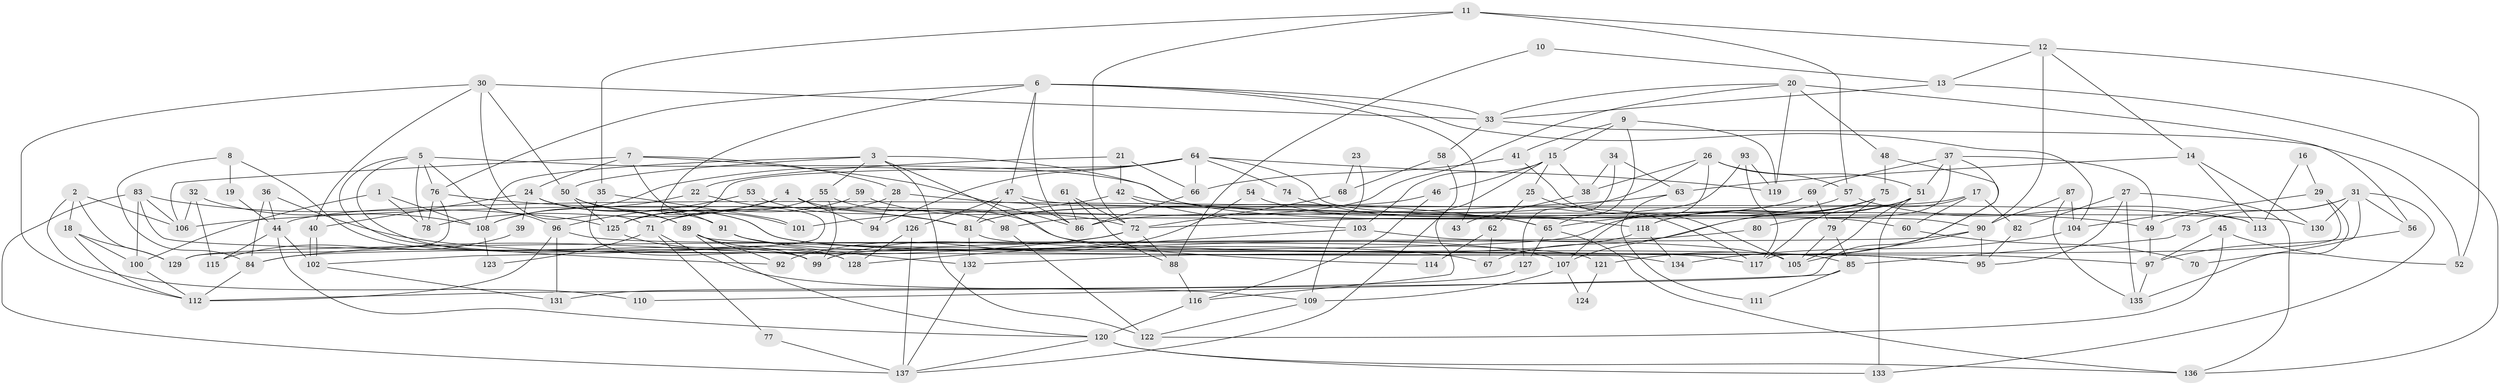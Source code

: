 // coarse degree distribution, {3: 0.24074074074074073, 5: 0.05555555555555555, 9: 0.05555555555555555, 8: 0.1111111111111111, 14: 0.037037037037037035, 12: 0.09259259259259259, 6: 0.09259259259259259, 10: 0.037037037037037035, 2: 0.09259259259259259, 15: 0.018518518518518517, 4: 0.12962962962962962, 11: 0.037037037037037035}
// Generated by graph-tools (version 1.1) at 2025/18/03/04/25 18:18:58]
// undirected, 137 vertices, 274 edges
graph export_dot {
graph [start="1"]
  node [color=gray90,style=filled];
  1;
  2;
  3;
  4;
  5;
  6;
  7;
  8;
  9;
  10;
  11;
  12;
  13;
  14;
  15;
  16;
  17;
  18;
  19;
  20;
  21;
  22;
  23;
  24;
  25;
  26;
  27;
  28;
  29;
  30;
  31;
  32;
  33;
  34;
  35;
  36;
  37;
  38;
  39;
  40;
  41;
  42;
  43;
  44;
  45;
  46;
  47;
  48;
  49;
  50;
  51;
  52;
  53;
  54;
  55;
  56;
  57;
  58;
  59;
  60;
  61;
  62;
  63;
  64;
  65;
  66;
  67;
  68;
  69;
  70;
  71;
  72;
  73;
  74;
  75;
  76;
  77;
  78;
  79;
  80;
  81;
  82;
  83;
  84;
  85;
  86;
  87;
  88;
  89;
  90;
  91;
  92;
  93;
  94;
  95;
  96;
  97;
  98;
  99;
  100;
  101;
  102;
  103;
  104;
  105;
  106;
  107;
  108;
  109;
  110;
  111;
  112;
  113;
  114;
  115;
  116;
  117;
  118;
  119;
  120;
  121;
  122;
  123;
  124;
  125;
  126;
  127;
  128;
  129;
  130;
  131;
  132;
  133;
  134;
  135;
  136;
  137;
  1 -- 78;
  1 -- 100;
  1 -- 108;
  2 -- 18;
  2 -- 106;
  2 -- 110;
  2 -- 129;
  3 -- 108;
  3 -- 50;
  3 -- 55;
  3 -- 60;
  3 -- 114;
  3 -- 122;
  4 -- 125;
  4 -- 78;
  4 -- 94;
  4 -- 98;
  5 -- 128;
  5 -- 76;
  5 -- 78;
  5 -- 92;
  5 -- 96;
  5 -- 130;
  6 -- 86;
  6 -- 47;
  6 -- 33;
  6 -- 43;
  6 -- 76;
  6 -- 101;
  6 -- 104;
  7 -- 86;
  7 -- 28;
  7 -- 24;
  7 -- 91;
  7 -- 106;
  8 -- 99;
  8 -- 84;
  8 -- 19;
  9 -- 65;
  9 -- 41;
  9 -- 15;
  9 -- 119;
  10 -- 13;
  10 -- 88;
  11 -- 72;
  11 -- 35;
  11 -- 12;
  11 -- 57;
  12 -- 90;
  12 -- 13;
  12 -- 14;
  12 -- 52;
  13 -- 136;
  13 -- 33;
  14 -- 130;
  14 -- 63;
  14 -- 113;
  15 -- 116;
  15 -- 25;
  15 -- 38;
  15 -- 46;
  15 -- 103;
  16 -- 29;
  16 -- 113;
  17 -- 44;
  17 -- 82;
  17 -- 60;
  17 -- 117;
  18 -- 129;
  18 -- 112;
  18 -- 100;
  19 -- 44;
  20 -- 48;
  20 -- 33;
  20 -- 56;
  20 -- 71;
  20 -- 119;
  21 -- 66;
  21 -- 22;
  21 -- 42;
  22 -- 102;
  22 -- 108;
  23 -- 109;
  23 -- 68;
  24 -- 40;
  24 -- 39;
  24 -- 89;
  24 -- 91;
  24 -- 95;
  25 -- 117;
  25 -- 62;
  26 -- 81;
  26 -- 107;
  26 -- 38;
  26 -- 51;
  26 -- 57;
  27 -- 95;
  27 -- 136;
  27 -- 82;
  27 -- 135;
  28 -- 94;
  28 -- 71;
  28 -- 65;
  29 -- 117;
  29 -- 135;
  29 -- 104;
  30 -- 112;
  30 -- 33;
  30 -- 40;
  30 -- 50;
  30 -- 71;
  31 -- 133;
  31 -- 56;
  31 -- 49;
  31 -- 70;
  31 -- 73;
  31 -- 130;
  32 -- 106;
  32 -- 108;
  32 -- 115;
  33 -- 52;
  33 -- 58;
  34 -- 63;
  34 -- 38;
  34 -- 127;
  35 -- 101;
  35 -- 99;
  36 -- 44;
  36 -- 84;
  36 -- 67;
  37 -- 49;
  37 -- 51;
  37 -- 69;
  37 -- 80;
  37 -- 121;
  38 -- 43;
  39 -- 115;
  40 -- 102;
  40 -- 102;
  41 -- 66;
  41 -- 105;
  42 -- 49;
  42 -- 101;
  42 -- 103;
  44 -- 120;
  44 -- 102;
  44 -- 115;
  45 -- 97;
  45 -- 52;
  45 -- 122;
  46 -- 81;
  46 -- 116;
  47 -- 81;
  47 -- 113;
  47 -- 86;
  47 -- 126;
  48 -- 75;
  48 -- 112;
  49 -- 97;
  50 -- 89;
  50 -- 85;
  50 -- 125;
  51 -- 118;
  51 -- 67;
  51 -- 105;
  51 -- 133;
  53 -- 96;
  53 -- 81;
  54 -- 92;
  54 -- 65;
  55 -- 125;
  55 -- 95;
  55 -- 99;
  56 -- 97;
  57 -- 65;
  57 -- 113;
  58 -- 137;
  58 -- 68;
  59 -- 125;
  59 -- 72;
  60 -- 70;
  61 -- 86;
  61 -- 88;
  61 -- 72;
  62 -- 67;
  62 -- 114;
  63 -- 106;
  63 -- 111;
  64 -- 119;
  64 -- 90;
  64 -- 66;
  64 -- 74;
  64 -- 94;
  64 -- 108;
  64 -- 125;
  65 -- 127;
  65 -- 136;
  66 -- 86;
  68 -- 72;
  69 -- 79;
  69 -- 72;
  69 -- 86;
  71 -- 77;
  71 -- 109;
  71 -- 123;
  72 -- 84;
  72 -- 88;
  72 -- 99;
  73 -- 85;
  74 -- 118;
  75 -- 118;
  75 -- 107;
  75 -- 79;
  75 -- 84;
  76 -- 129;
  76 -- 78;
  76 -- 81;
  77 -- 137;
  79 -- 105;
  79 -- 85;
  80 -- 99;
  81 -- 117;
  81 -- 132;
  82 -- 95;
  83 -- 137;
  83 -- 125;
  83 -- 100;
  83 -- 106;
  83 -- 134;
  84 -- 112;
  85 -- 110;
  85 -- 111;
  87 -- 90;
  87 -- 104;
  87 -- 135;
  88 -- 116;
  89 -- 99;
  89 -- 92;
  89 -- 97;
  89 -- 120;
  90 -- 105;
  90 -- 95;
  90 -- 129;
  91 -- 107;
  91 -- 132;
  93 -- 119;
  93 -- 98;
  93 -- 117;
  96 -- 112;
  96 -- 121;
  96 -- 131;
  97 -- 135;
  98 -- 122;
  100 -- 112;
  102 -- 131;
  103 -- 105;
  103 -- 128;
  104 -- 134;
  107 -- 109;
  107 -- 124;
  108 -- 123;
  109 -- 122;
  116 -- 120;
  118 -- 134;
  118 -- 132;
  120 -- 137;
  120 -- 133;
  120 -- 136;
  121 -- 124;
  125 -- 128;
  126 -- 128;
  126 -- 137;
  127 -- 131;
  132 -- 137;
}
